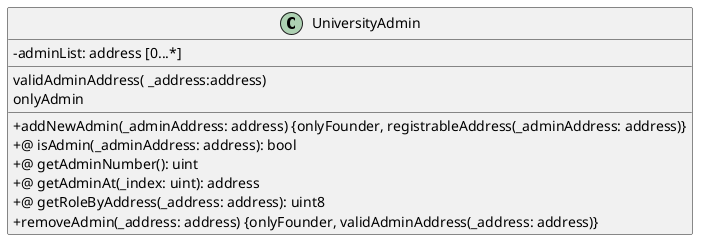 @startuml
skinparam classAttributeIconSize 0
class UniversityAdmin {
- adminList: address [0...*]
__
validAdminAddress( _address:address)
onlyAdmin
__
+ addNewAdmin(_adminAddress: address) {onlyFounder, registrableAddress(_adminAddress: address)}
+@ isAdmin(_adminAddress: address): bool
+@ getAdminNumber(): uint
+@ getAdminAt(_index: uint): address
+@ getRoleByAddress(_address: address): uint8
+ removeAdmin(_address: address) {onlyFounder, validAdminAddress(_address: address)}
}
@enduml
